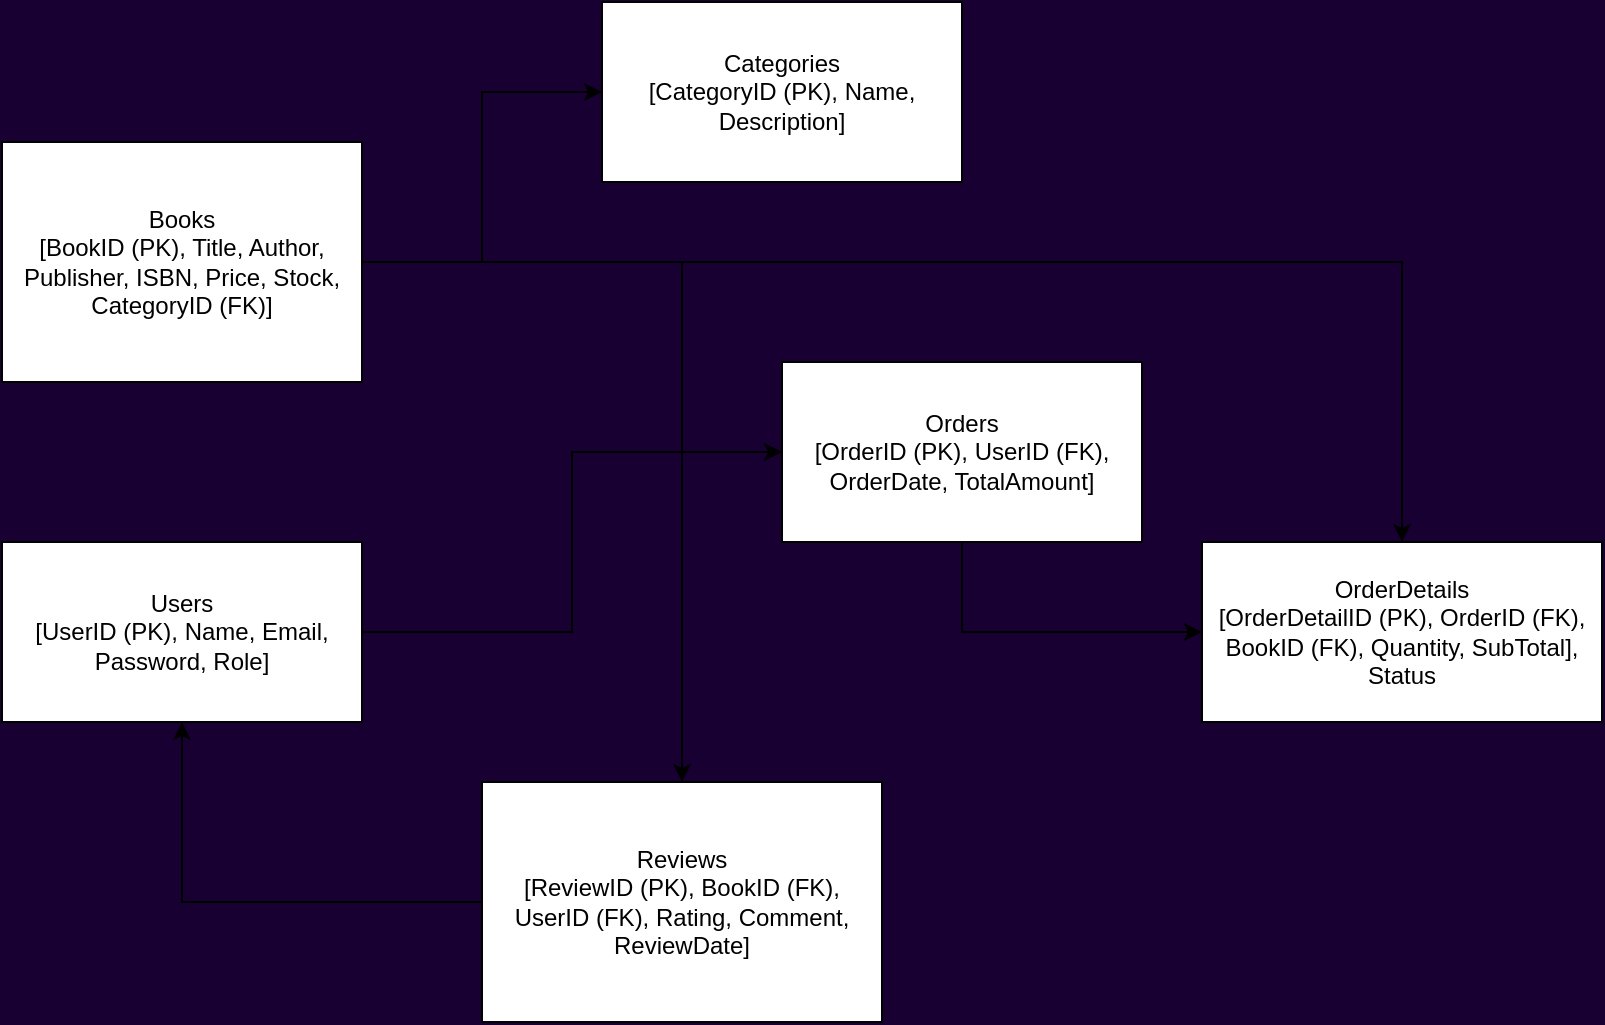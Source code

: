 <mxfile>
    <diagram name="ERD for Bookstore" id="0">
        <mxGraphModel dx="1187" dy="601" grid="1" gridSize="10" guides="1" tooltips="1" connect="1" arrows="1" fold="1" page="1" pageScale="1" pageWidth="850" pageHeight="1100" background="#190033" math="0" shadow="0">
            <root>
                <mxCell id="0"/>
                <mxCell id="1" parent="0"/>
                <mxCell id="Books" value="Books&#10;[BookID (PK), Title, Author, Publisher, ISBN, Price, Stock, CategoryID (FK)]" style="shape=rectangle;whiteSpace=wrap;html=1;" parent="1" vertex="1">
                    <mxGeometry x="100" y="100" width="180" height="120" as="geometry"/>
                </mxCell>
                <mxCell id="Categories" value="Categories&#10;[CategoryID (PK), Name, Description]" style="shape=rectangle;whiteSpace=wrap;html=1;" parent="1" vertex="1">
                    <mxGeometry x="400" y="30" width="180" height="90" as="geometry"/>
                </mxCell>
                <mxCell id="Users" value="Users&#10;[UserID (PK), Name, Email, Password, Role]" style="shape=rectangle;whiteSpace=wrap;html=1;" parent="1" vertex="1">
                    <mxGeometry x="100" y="300" width="180" height="90" as="geometry"/>
                </mxCell>
                <mxCell id="Orders" value="Orders&#10;[OrderID (PK), UserID (FK), OrderDate, TotalAmount]" style="shape=rectangle;whiteSpace=wrap;html=1;" parent="1" vertex="1">
                    <mxGeometry x="490" y="210" width="180" height="90" as="geometry"/>
                </mxCell>
                <mxCell id="OrderDetails" value="OrderDetails&lt;br&gt;[OrderDetailID (PK), OrderID (FK), BookID (FK), Quantity, SubTotal], Status" style="shape=rectangle;whiteSpace=wrap;html=1;" parent="1" vertex="1">
                    <mxGeometry x="700" y="300" width="200" height="90" as="geometry"/>
                </mxCell>
                <mxCell id="Reviews" value="Reviews&#10;[ReviewID (PK), BookID (FK), UserID (FK), Rating, Comment, ReviewDate]" style="shape=rectangle;whiteSpace=wrap;html=1;" parent="1" vertex="1">
                    <mxGeometry x="340" y="420" width="200" height="120" as="geometry"/>
                </mxCell>
                <mxCell id="Books_Categories" style="edgeStyle=orthogonalEdgeStyle;rounded=0;orthogonalLoop=1;" parent="1" source="Books" target="Categories" edge="1">
                    <mxGeometry relative="1" as="geometry"/>
                </mxCell>
                <mxCell id="Users_Orders" style="edgeStyle=orthogonalEdgeStyle;rounded=0;orthogonalLoop=1;" parent="1" source="Users" target="Orders" edge="1">
                    <mxGeometry relative="1" as="geometry"/>
                </mxCell>
                <mxCell id="Orders_OrderDetails" style="edgeStyle=orthogonalEdgeStyle;rounded=0;orthogonalLoop=1;exitX=0.5;exitY=1;exitDx=0;exitDy=0;" parent="1" source="Orders" target="OrderDetails" edge="1">
                    <mxGeometry relative="1" as="geometry">
                        <mxPoint x="570" y="360" as="sourcePoint"/>
                    </mxGeometry>
                </mxCell>
                <mxCell id="Books_OrderDetails" style="edgeStyle=orthogonalEdgeStyle;rounded=0;orthogonalLoop=1;" parent="1" source="Books" target="OrderDetails" edge="1">
                    <mxGeometry relative="1" as="geometry"/>
                </mxCell>
                <mxCell id="Books_Reviews" style="edgeStyle=orthogonalEdgeStyle;rounded=0;orthogonalLoop=1;" parent="1" source="Books" target="Reviews" edge="1">
                    <mxGeometry relative="1" as="geometry"/>
                </mxCell>
                <mxCell id="Reviews_Users" style="edgeStyle=orthogonalEdgeStyle;rounded=0;orthogonalLoop=1;" parent="1" source="Reviews" target="Users" edge="1">
                    <mxGeometry relative="1" as="geometry"/>
                </mxCell>
            </root>
        </mxGraphModel>
    </diagram>
</mxfile>